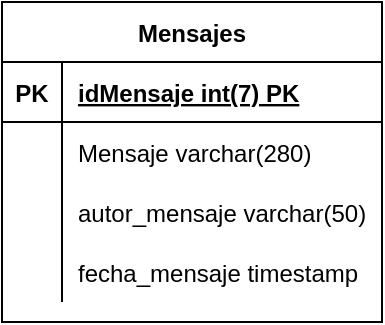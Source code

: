 <mxfile version="14.8.3" type="device"><diagram id="RlzgrGCDpI1hyNfMESBy" name="Page-1"><mxGraphModel dx="1422" dy="762" grid="1" gridSize="10" guides="1" tooltips="1" connect="1" arrows="1" fold="1" page="1" pageScale="1" pageWidth="827" pageHeight="1169" math="0" shadow="0"><root><mxCell id="0"/><mxCell id="1" parent="0"/><mxCell id="y3v8Z8wcXAcIz27yiNOn-1" value="Mensajes" style="shape=table;startSize=30;container=1;collapsible=1;childLayout=tableLayout;fixedRows=1;rowLines=0;fontStyle=1;align=center;resizeLast=1;" vertex="1" parent="1"><mxGeometry x="150" y="70" width="190" height="160" as="geometry"/></mxCell><mxCell id="y3v8Z8wcXAcIz27yiNOn-2" value="" style="shape=partialRectangle;collapsible=0;dropTarget=0;pointerEvents=0;fillColor=none;top=0;left=0;bottom=1;right=0;points=[[0,0.5],[1,0.5]];portConstraint=eastwest;" vertex="1" parent="y3v8Z8wcXAcIz27yiNOn-1"><mxGeometry y="30" width="190" height="30" as="geometry"/></mxCell><mxCell id="y3v8Z8wcXAcIz27yiNOn-3" value="PK" style="shape=partialRectangle;connectable=0;fillColor=none;top=0;left=0;bottom=0;right=0;fontStyle=1;overflow=hidden;" vertex="1" parent="y3v8Z8wcXAcIz27yiNOn-2"><mxGeometry width="30" height="30" as="geometry"/></mxCell><mxCell id="y3v8Z8wcXAcIz27yiNOn-4" value="idMensaje int(7) PK" style="shape=partialRectangle;connectable=0;fillColor=none;top=0;left=0;bottom=0;right=0;align=left;spacingLeft=6;fontStyle=5;overflow=hidden;" vertex="1" parent="y3v8Z8wcXAcIz27yiNOn-2"><mxGeometry x="30" width="160" height="30" as="geometry"/></mxCell><mxCell id="y3v8Z8wcXAcIz27yiNOn-5" value="" style="shape=partialRectangle;collapsible=0;dropTarget=0;pointerEvents=0;fillColor=none;top=0;left=0;bottom=0;right=0;points=[[0,0.5],[1,0.5]];portConstraint=eastwest;" vertex="1" parent="y3v8Z8wcXAcIz27yiNOn-1"><mxGeometry y="60" width="190" height="30" as="geometry"/></mxCell><mxCell id="y3v8Z8wcXAcIz27yiNOn-6" value="" style="shape=partialRectangle;connectable=0;fillColor=none;top=0;left=0;bottom=0;right=0;editable=1;overflow=hidden;" vertex="1" parent="y3v8Z8wcXAcIz27yiNOn-5"><mxGeometry width="30" height="30" as="geometry"/></mxCell><mxCell id="y3v8Z8wcXAcIz27yiNOn-7" value="Mensaje varchar(280)" style="shape=partialRectangle;connectable=0;fillColor=none;top=0;left=0;bottom=0;right=0;align=left;spacingLeft=6;overflow=hidden;" vertex="1" parent="y3v8Z8wcXAcIz27yiNOn-5"><mxGeometry x="30" width="160" height="30" as="geometry"/></mxCell><mxCell id="y3v8Z8wcXAcIz27yiNOn-8" value="" style="shape=partialRectangle;collapsible=0;dropTarget=0;pointerEvents=0;fillColor=none;top=0;left=0;bottom=0;right=0;points=[[0,0.5],[1,0.5]];portConstraint=eastwest;" vertex="1" parent="y3v8Z8wcXAcIz27yiNOn-1"><mxGeometry y="90" width="190" height="30" as="geometry"/></mxCell><mxCell id="y3v8Z8wcXAcIz27yiNOn-9" value="" style="shape=partialRectangle;connectable=0;fillColor=none;top=0;left=0;bottom=0;right=0;editable=1;overflow=hidden;" vertex="1" parent="y3v8Z8wcXAcIz27yiNOn-8"><mxGeometry width="30" height="30" as="geometry"/></mxCell><mxCell id="y3v8Z8wcXAcIz27yiNOn-10" value="autor_mensaje varchar(50)" style="shape=partialRectangle;connectable=0;fillColor=none;top=0;left=0;bottom=0;right=0;align=left;spacingLeft=6;overflow=hidden;" vertex="1" parent="y3v8Z8wcXAcIz27yiNOn-8"><mxGeometry x="30" width="160" height="30" as="geometry"/></mxCell><mxCell id="y3v8Z8wcXAcIz27yiNOn-11" value="" style="shape=partialRectangle;collapsible=0;dropTarget=0;pointerEvents=0;fillColor=none;top=0;left=0;bottom=0;right=0;points=[[0,0.5],[1,0.5]];portConstraint=eastwest;" vertex="1" parent="y3v8Z8wcXAcIz27yiNOn-1"><mxGeometry y="120" width="190" height="30" as="geometry"/></mxCell><mxCell id="y3v8Z8wcXAcIz27yiNOn-12" value="" style="shape=partialRectangle;connectable=0;fillColor=none;top=0;left=0;bottom=0;right=0;editable=1;overflow=hidden;" vertex="1" parent="y3v8Z8wcXAcIz27yiNOn-11"><mxGeometry width="30" height="30" as="geometry"/></mxCell><mxCell id="y3v8Z8wcXAcIz27yiNOn-13" value="fecha_mensaje timestamp" style="shape=partialRectangle;connectable=0;fillColor=none;top=0;left=0;bottom=0;right=0;align=left;spacingLeft=6;overflow=hidden;" vertex="1" parent="y3v8Z8wcXAcIz27yiNOn-11"><mxGeometry x="30" width="160" height="30" as="geometry"/></mxCell></root></mxGraphModel></diagram></mxfile>